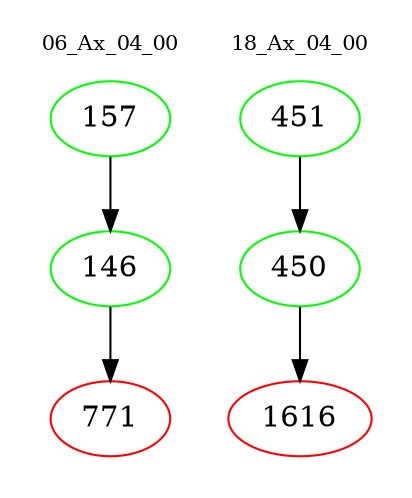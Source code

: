 digraph{
subgraph cluster_0 {
color = white
label = "06_Ax_04_00";
fontsize=10;
T0_157 [label="157", color="green"]
T0_157 -> T0_146 [color="black"]
T0_146 [label="146", color="green"]
T0_146 -> T0_771 [color="black"]
T0_771 [label="771", color="red"]
}
subgraph cluster_1 {
color = white
label = "18_Ax_04_00";
fontsize=10;
T1_451 [label="451", color="green"]
T1_451 -> T1_450 [color="black"]
T1_450 [label="450", color="green"]
T1_450 -> T1_1616 [color="black"]
T1_1616 [label="1616", color="red"]
}
}

